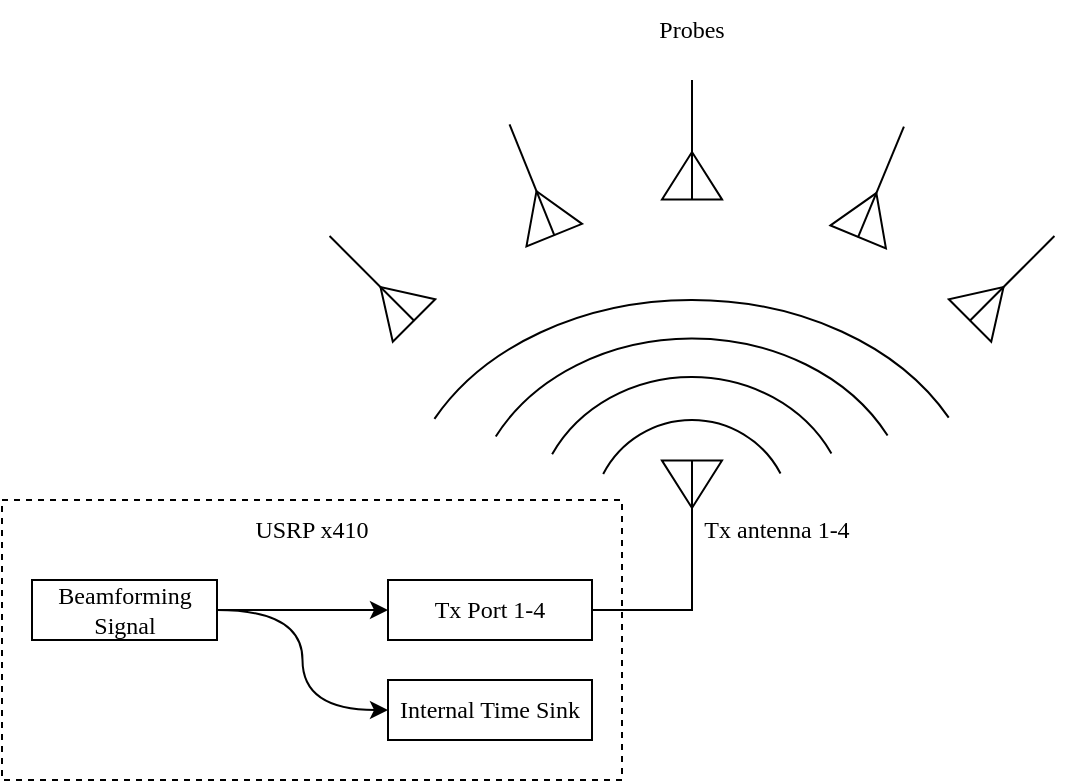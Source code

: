 <mxfile version="26.2.5">
  <diagram name="Page-1" id="G-C-QItUfeimIygQqotp">
    <mxGraphModel dx="870" dy="478" grid="1" gridSize="10" guides="1" tooltips="1" connect="1" arrows="1" fold="1" page="1" pageScale="1" pageWidth="1169" pageHeight="1654" math="0" shadow="0">
      <root>
        <mxCell id="0" />
        <mxCell id="1" parent="0" />
        <mxCell id="N64oov-QHAzwI_JS5-Vn-40" value="" style="rounded=0;whiteSpace=wrap;html=1;fillColor=none;dashed=1;fontFamily=modern;fontSource=https%3A%2F%2Fsourceforge.net%2Fprojects%2Fcm-unicode%2F;" vertex="1" parent="1">
          <mxGeometry x="170" y="280" width="310" height="140" as="geometry" />
        </mxCell>
        <mxCell id="N64oov-QHAzwI_JS5-Vn-8" value="" style="verticalLabelPosition=bottom;shadow=0;dashed=0;align=center;html=1;verticalAlign=top;shape=mxgraph.electrical.radio.aerial_-_antenna_2;fontFamily=modern;fontSource=https%3A%2F%2Fsourceforge.net%2Fprojects%2Fcm-unicode%2F;" vertex="1" parent="1">
          <mxGeometry x="500" y="260" width="30" height="60" as="geometry" />
        </mxCell>
        <mxCell id="N64oov-QHAzwI_JS5-Vn-11" value="" style="verticalLabelPosition=bottom;verticalAlign=top;html=1;shape=mxgraph.basic.arc;startAngle=0.826;endAngle=0.173;rotation=0;fontFamily=modern;fontSource=https%3A%2F%2Fsourceforge.net%2Fprojects%2Fcm-unicode%2F;" vertex="1" parent="1">
          <mxGeometry x="465" y="240" width="100" height="100" as="geometry" />
        </mxCell>
        <mxCell id="N64oov-QHAzwI_JS5-Vn-12" value="" style="verticalLabelPosition=bottom;verticalAlign=top;html=1;shape=mxgraph.basic.arc;startAngle=0.826;endAngle=0.173;rotation=0;fontFamily=modern;fontSource=https%3A%2F%2Fsourceforge.net%2Fprojects%2Fcm-unicode%2F;" vertex="1" parent="1">
          <mxGeometry x="436.25" y="218.5" width="157.5" height="143" as="geometry" />
        </mxCell>
        <mxCell id="N64oov-QHAzwI_JS5-Vn-13" value="" style="verticalLabelPosition=bottom;verticalAlign=top;html=1;shape=mxgraph.basic.arc;startAngle=0.826;endAngle=0.173;rotation=0;fontFamily=modern;fontSource=https%3A%2F%2Fsourceforge.net%2Fprojects%2Fcm-unicode%2F;" vertex="1" parent="1">
          <mxGeometry x="404.53" y="199.25" width="220.94" height="181.5" as="geometry" />
        </mxCell>
        <mxCell id="N64oov-QHAzwI_JS5-Vn-14" value="" style="verticalLabelPosition=bottom;verticalAlign=top;html=1;shape=mxgraph.basic.arc;startAngle=0.826;endAngle=0.173;rotation=0;fontFamily=modern;fontSource=https%3A%2F%2Fsourceforge.net%2Fprojects%2Fcm-unicode%2F;" vertex="1" parent="1">
          <mxGeometry x="370" y="180" width="290.01" height="220" as="geometry" />
        </mxCell>
        <mxCell id="N64oov-QHAzwI_JS5-Vn-15" value="Tx antenna 1-4" style="text;html=1;align=center;verticalAlign=middle;whiteSpace=wrap;rounded=0;fontFamily=modern;fontSource=https%3A%2F%2Fsourceforge.net%2Fprojects%2Fcm-unicode%2F;" vertex="1" parent="1">
          <mxGeometry x="515" y="280" width="85" height="30" as="geometry" />
        </mxCell>
        <mxCell id="N64oov-QHAzwI_JS5-Vn-18" value="" style="verticalLabelPosition=bottom;shadow=0;dashed=0;align=center;html=1;verticalAlign=top;shape=mxgraph.electrical.radio.aerial_-_antenna_2;rotation=135;fontFamily=modern;fontSource=https%3A%2F%2Fsourceforge.net%2Fprojects%2Fcm-unicode%2F;" vertex="1" parent="1">
          <mxGeometry x="340" y="139.25" width="30" height="60" as="geometry" />
        </mxCell>
        <mxCell id="N64oov-QHAzwI_JS5-Vn-19" value="" style="verticalLabelPosition=bottom;shadow=0;dashed=0;align=center;html=1;verticalAlign=top;shape=mxgraph.electrical.radio.aerial_-_antenna_2;rotation=158;fontFamily=modern;fontSource=https%3A%2F%2Fsourceforge.net%2Fprojects%2Fcm-unicode%2F;" vertex="1" parent="1">
          <mxGeometry x="420" y="90" width="30" height="60" as="geometry" />
        </mxCell>
        <mxCell id="N64oov-QHAzwI_JS5-Vn-20" value="" style="verticalLabelPosition=bottom;shadow=0;dashed=0;align=center;html=1;verticalAlign=top;shape=mxgraph.electrical.radio.aerial_-_antenna_2;rotation=-180;fontFamily=modern;fontSource=https%3A%2F%2Fsourceforge.net%2Fprojects%2Fcm-unicode%2F;" vertex="1" parent="1">
          <mxGeometry x="500" y="70" width="30" height="60" as="geometry" />
        </mxCell>
        <mxCell id="N64oov-QHAzwI_JS5-Vn-26" value="" style="verticalLabelPosition=bottom;shadow=0;dashed=0;align=center;html=1;verticalAlign=top;shape=mxgraph.electrical.radio.aerial_-_antenna_2;rotation=202.5;flipH=1;fontFamily=modern;fontSource=https%3A%2F%2Fsourceforge.net%2Fprojects%2Fcm-unicode%2F;" vertex="1" parent="1">
          <mxGeometry x="594.47" y="91" width="30" height="60" as="geometry" />
        </mxCell>
        <mxCell id="N64oov-QHAzwI_JS5-Vn-27" value="" style="verticalLabelPosition=bottom;shadow=0;dashed=0;align=center;html=1;verticalAlign=top;shape=mxgraph.electrical.radio.aerial_-_antenna_2;rotation=225;fontFamily=modern;fontSource=https%3A%2F%2Fsourceforge.net%2Fprojects%2Fcm-unicode%2F;" vertex="1" parent="1">
          <mxGeometry x="660.01" y="139.25" width="30" height="60" as="geometry" />
        </mxCell>
        <mxCell id="N64oov-QHAzwI_JS5-Vn-28" value="Probes" style="text;html=1;align=center;verticalAlign=middle;whiteSpace=wrap;rounded=0;fontFamily=modern;fontSource=https%3A%2F%2Fsourceforge.net%2Fprojects%2Fcm-unicode%2F;" vertex="1" parent="1">
          <mxGeometry x="485" y="30" width="60" height="30" as="geometry" />
        </mxCell>
        <mxCell id="N64oov-QHAzwI_JS5-Vn-34" style="edgeStyle=orthogonalEdgeStyle;rounded=0;orthogonalLoop=1;jettySize=auto;html=1;exitX=1;exitY=0.5;exitDx=0;exitDy=0;entryX=0;entryY=0.5;entryDx=0;entryDy=0;fontFamily=modern;fontSource=https%3A%2F%2Fsourceforge.net%2Fprojects%2Fcm-unicode%2F;" edge="1" parent="1" source="N64oov-QHAzwI_JS5-Vn-31" target="N64oov-QHAzwI_JS5-Vn-33">
          <mxGeometry relative="1" as="geometry" />
        </mxCell>
        <mxCell id="N64oov-QHAzwI_JS5-Vn-37" style="edgeStyle=orthogonalEdgeStyle;rounded=0;orthogonalLoop=1;jettySize=auto;html=1;exitX=1;exitY=0.5;exitDx=0;exitDy=0;entryX=0;entryY=0.5;entryDx=0;entryDy=0;curved=1;fontFamily=modern;fontSource=https%3A%2F%2Fsourceforge.net%2Fprojects%2Fcm-unicode%2F;" edge="1" parent="1" source="N64oov-QHAzwI_JS5-Vn-31" target="N64oov-QHAzwI_JS5-Vn-36">
          <mxGeometry relative="1" as="geometry" />
        </mxCell>
        <mxCell id="N64oov-QHAzwI_JS5-Vn-31" value="Beamforming Signal" style="rounded=0;whiteSpace=wrap;html=1;fontFamily=modern;fontSource=https%3A%2F%2Fsourceforge.net%2Fprojects%2Fcm-unicode%2F;" vertex="1" parent="1">
          <mxGeometry x="185" y="320" width="92.5" height="30" as="geometry" />
        </mxCell>
        <mxCell id="N64oov-QHAzwI_JS5-Vn-33" value="Tx Port 1-4" style="rounded=0;whiteSpace=wrap;html=1;fontFamily=modern;fontSource=https%3A%2F%2Fsourceforge.net%2Fprojects%2Fcm-unicode%2F;" vertex="1" parent="1">
          <mxGeometry x="363" y="320" width="102" height="30" as="geometry" />
        </mxCell>
        <mxCell id="N64oov-QHAzwI_JS5-Vn-36" value="Internal Time Sink" style="rounded=0;whiteSpace=wrap;html=1;fontFamily=modern;fontSource=https%3A%2F%2Fsourceforge.net%2Fprojects%2Fcm-unicode%2F;" vertex="1" parent="1">
          <mxGeometry x="363" y="370" width="102" height="30" as="geometry" />
        </mxCell>
        <mxCell id="N64oov-QHAzwI_JS5-Vn-39" style="edgeStyle=orthogonalEdgeStyle;rounded=0;orthogonalLoop=1;jettySize=auto;html=1;exitX=1;exitY=0.5;exitDx=0;exitDy=0;entryX=0.5;entryY=1;entryDx=0;entryDy=0;entryPerimeter=0;endArrow=none;startFill=0;fontFamily=modern;fontSource=https%3A%2F%2Fsourceforge.net%2Fprojects%2Fcm-unicode%2F;" edge="1" parent="1" source="N64oov-QHAzwI_JS5-Vn-33" target="N64oov-QHAzwI_JS5-Vn-8">
          <mxGeometry relative="1" as="geometry">
            <Array as="points">
              <mxPoint x="515" y="335" />
            </Array>
          </mxGeometry>
        </mxCell>
        <mxCell id="N64oov-QHAzwI_JS5-Vn-41" value="USRP x410" style="text;html=1;align=center;verticalAlign=middle;whiteSpace=wrap;rounded=0;fontFamily=modern;fontSource=https%3A%2F%2Fsourceforge.net%2Fprojects%2Fcm-unicode%2F;" vertex="1" parent="1">
          <mxGeometry x="290" y="280" width="70" height="30" as="geometry" />
        </mxCell>
      </root>
    </mxGraphModel>
  </diagram>
</mxfile>
